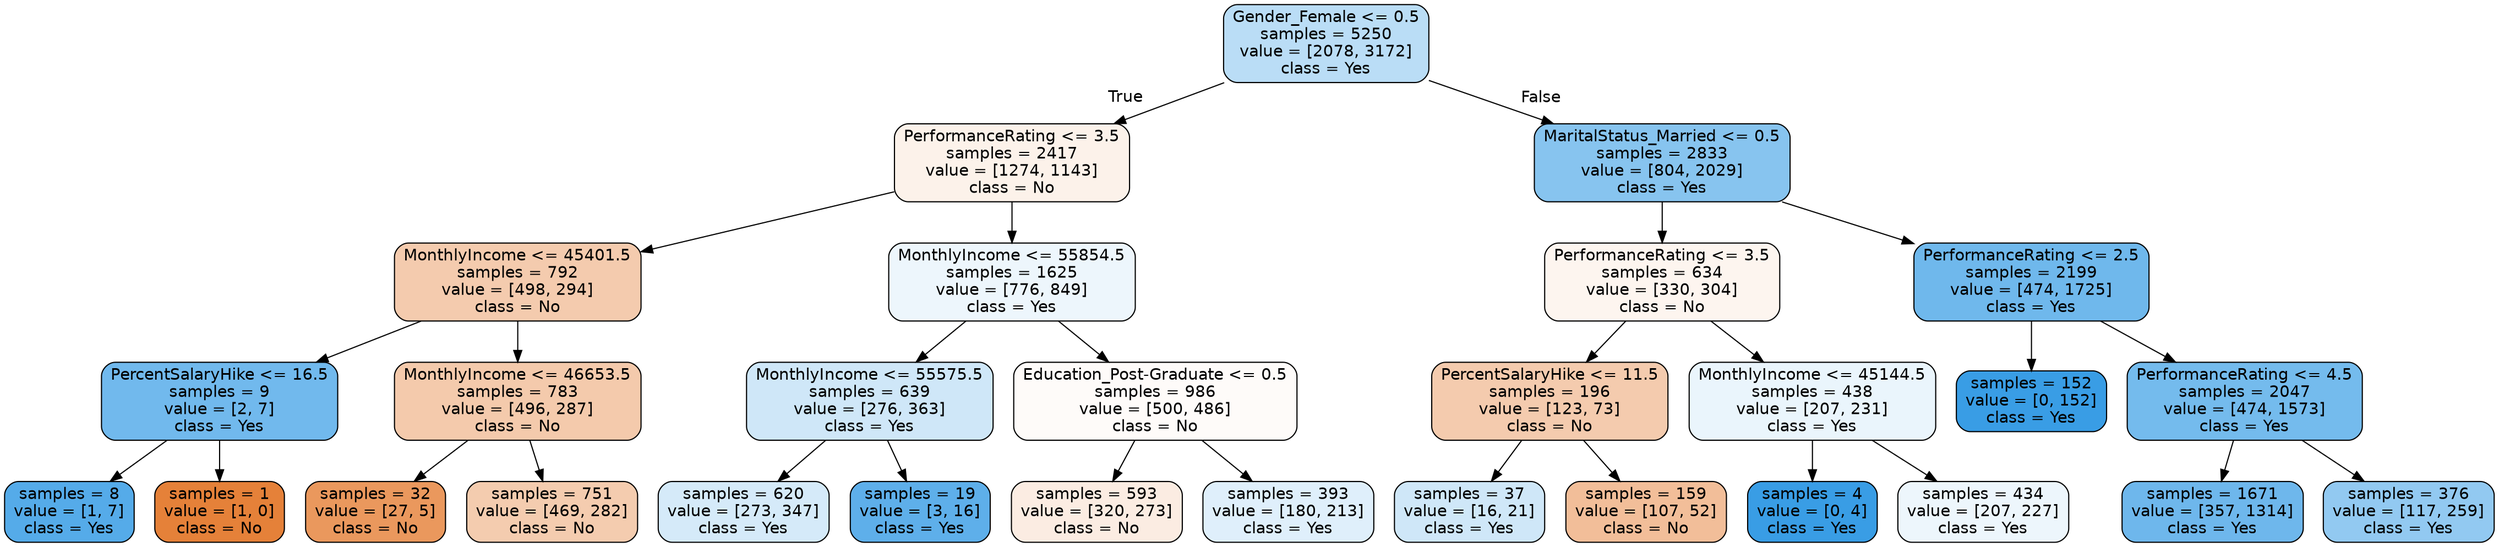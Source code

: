 digraph Tree {
node [shape=box, style="filled, rounded", color="black", fontname=helvetica] ;
edge [fontname=helvetica] ;
0 [label="Gender_Female <= 0.5\nsamples = 5250\nvalue = [2078, 3172]\nclass = Yes", fillcolor="#399de558"] ;
1 [label="PerformanceRating <= 3.5\nsamples = 2417\nvalue = [1274, 1143]\nclass = No", fillcolor="#e581391a"] ;
0 -> 1 [labeldistance=2.5, labelangle=45, headlabel="True"] ;
2 [label="MonthlyIncome <= 45401.5\nsamples = 792\nvalue = [498, 294]\nclass = No", fillcolor="#e5813968"] ;
1 -> 2 ;
3 [label="PercentSalaryHike <= 16.5\nsamples = 9\nvalue = [2, 7]\nclass = Yes", fillcolor="#399de5b6"] ;
2 -> 3 ;
4 [label="samples = 8\nvalue = [1, 7]\nclass = Yes", fillcolor="#399de5db"] ;
3 -> 4 ;
5 [label="samples = 1\nvalue = [1, 0]\nclass = No", fillcolor="#e58139ff"] ;
3 -> 5 ;
6 [label="MonthlyIncome <= 46653.5\nsamples = 783\nvalue = [496, 287]\nclass = No", fillcolor="#e581396b"] ;
2 -> 6 ;
7 [label="samples = 32\nvalue = [27, 5]\nclass = No", fillcolor="#e58139d0"] ;
6 -> 7 ;
8 [label="samples = 751\nvalue = [469, 282]\nclass = No", fillcolor="#e5813966"] ;
6 -> 8 ;
9 [label="MonthlyIncome <= 55854.5\nsamples = 1625\nvalue = [776, 849]\nclass = Yes", fillcolor="#399de516"] ;
1 -> 9 ;
10 [label="MonthlyIncome <= 55575.5\nsamples = 639\nvalue = [276, 363]\nclass = Yes", fillcolor="#399de53d"] ;
9 -> 10 ;
11 [label="samples = 620\nvalue = [273, 347]\nclass = Yes", fillcolor="#399de536"] ;
10 -> 11 ;
12 [label="samples = 19\nvalue = [3, 16]\nclass = Yes", fillcolor="#399de5cf"] ;
10 -> 12 ;
13 [label="Education_Post-Graduate <= 0.5\nsamples = 986\nvalue = [500, 486]\nclass = No", fillcolor="#e5813907"] ;
9 -> 13 ;
14 [label="samples = 593\nvalue = [320, 273]\nclass = No", fillcolor="#e5813925"] ;
13 -> 14 ;
15 [label="samples = 393\nvalue = [180, 213]\nclass = Yes", fillcolor="#399de528"] ;
13 -> 15 ;
16 [label="MaritalStatus_Married <= 0.5\nsamples = 2833\nvalue = [804, 2029]\nclass = Yes", fillcolor="#399de59a"] ;
0 -> 16 [labeldistance=2.5, labelangle=-45, headlabel="False"] ;
17 [label="PerformanceRating <= 3.5\nsamples = 634\nvalue = [330, 304]\nclass = No", fillcolor="#e5813914"] ;
16 -> 17 ;
18 [label="PercentSalaryHike <= 11.5\nsamples = 196\nvalue = [123, 73]\nclass = No", fillcolor="#e5813968"] ;
17 -> 18 ;
19 [label="samples = 37\nvalue = [16, 21]\nclass = Yes", fillcolor="#399de53d"] ;
18 -> 19 ;
20 [label="samples = 159\nvalue = [107, 52]\nclass = No", fillcolor="#e5813983"] ;
18 -> 20 ;
21 [label="MonthlyIncome <= 45144.5\nsamples = 438\nvalue = [207, 231]\nclass = Yes", fillcolor="#399de51a"] ;
17 -> 21 ;
22 [label="samples = 4\nvalue = [0, 4]\nclass = Yes", fillcolor="#399de5ff"] ;
21 -> 22 ;
23 [label="samples = 434\nvalue = [207, 227]\nclass = Yes", fillcolor="#399de516"] ;
21 -> 23 ;
24 [label="PerformanceRating <= 2.5\nsamples = 2199\nvalue = [474, 1725]\nclass = Yes", fillcolor="#399de5b9"] ;
16 -> 24 ;
25 [label="samples = 152\nvalue = [0, 152]\nclass = Yes", fillcolor="#399de5ff"] ;
24 -> 25 ;
26 [label="PerformanceRating <= 4.5\nsamples = 2047\nvalue = [474, 1573]\nclass = Yes", fillcolor="#399de5b2"] ;
24 -> 26 ;
27 [label="samples = 1671\nvalue = [357, 1314]\nclass = Yes", fillcolor="#399de5ba"] ;
26 -> 27 ;
28 [label="samples = 376\nvalue = [117, 259]\nclass = Yes", fillcolor="#399de58c"] ;
26 -> 28 ;
}